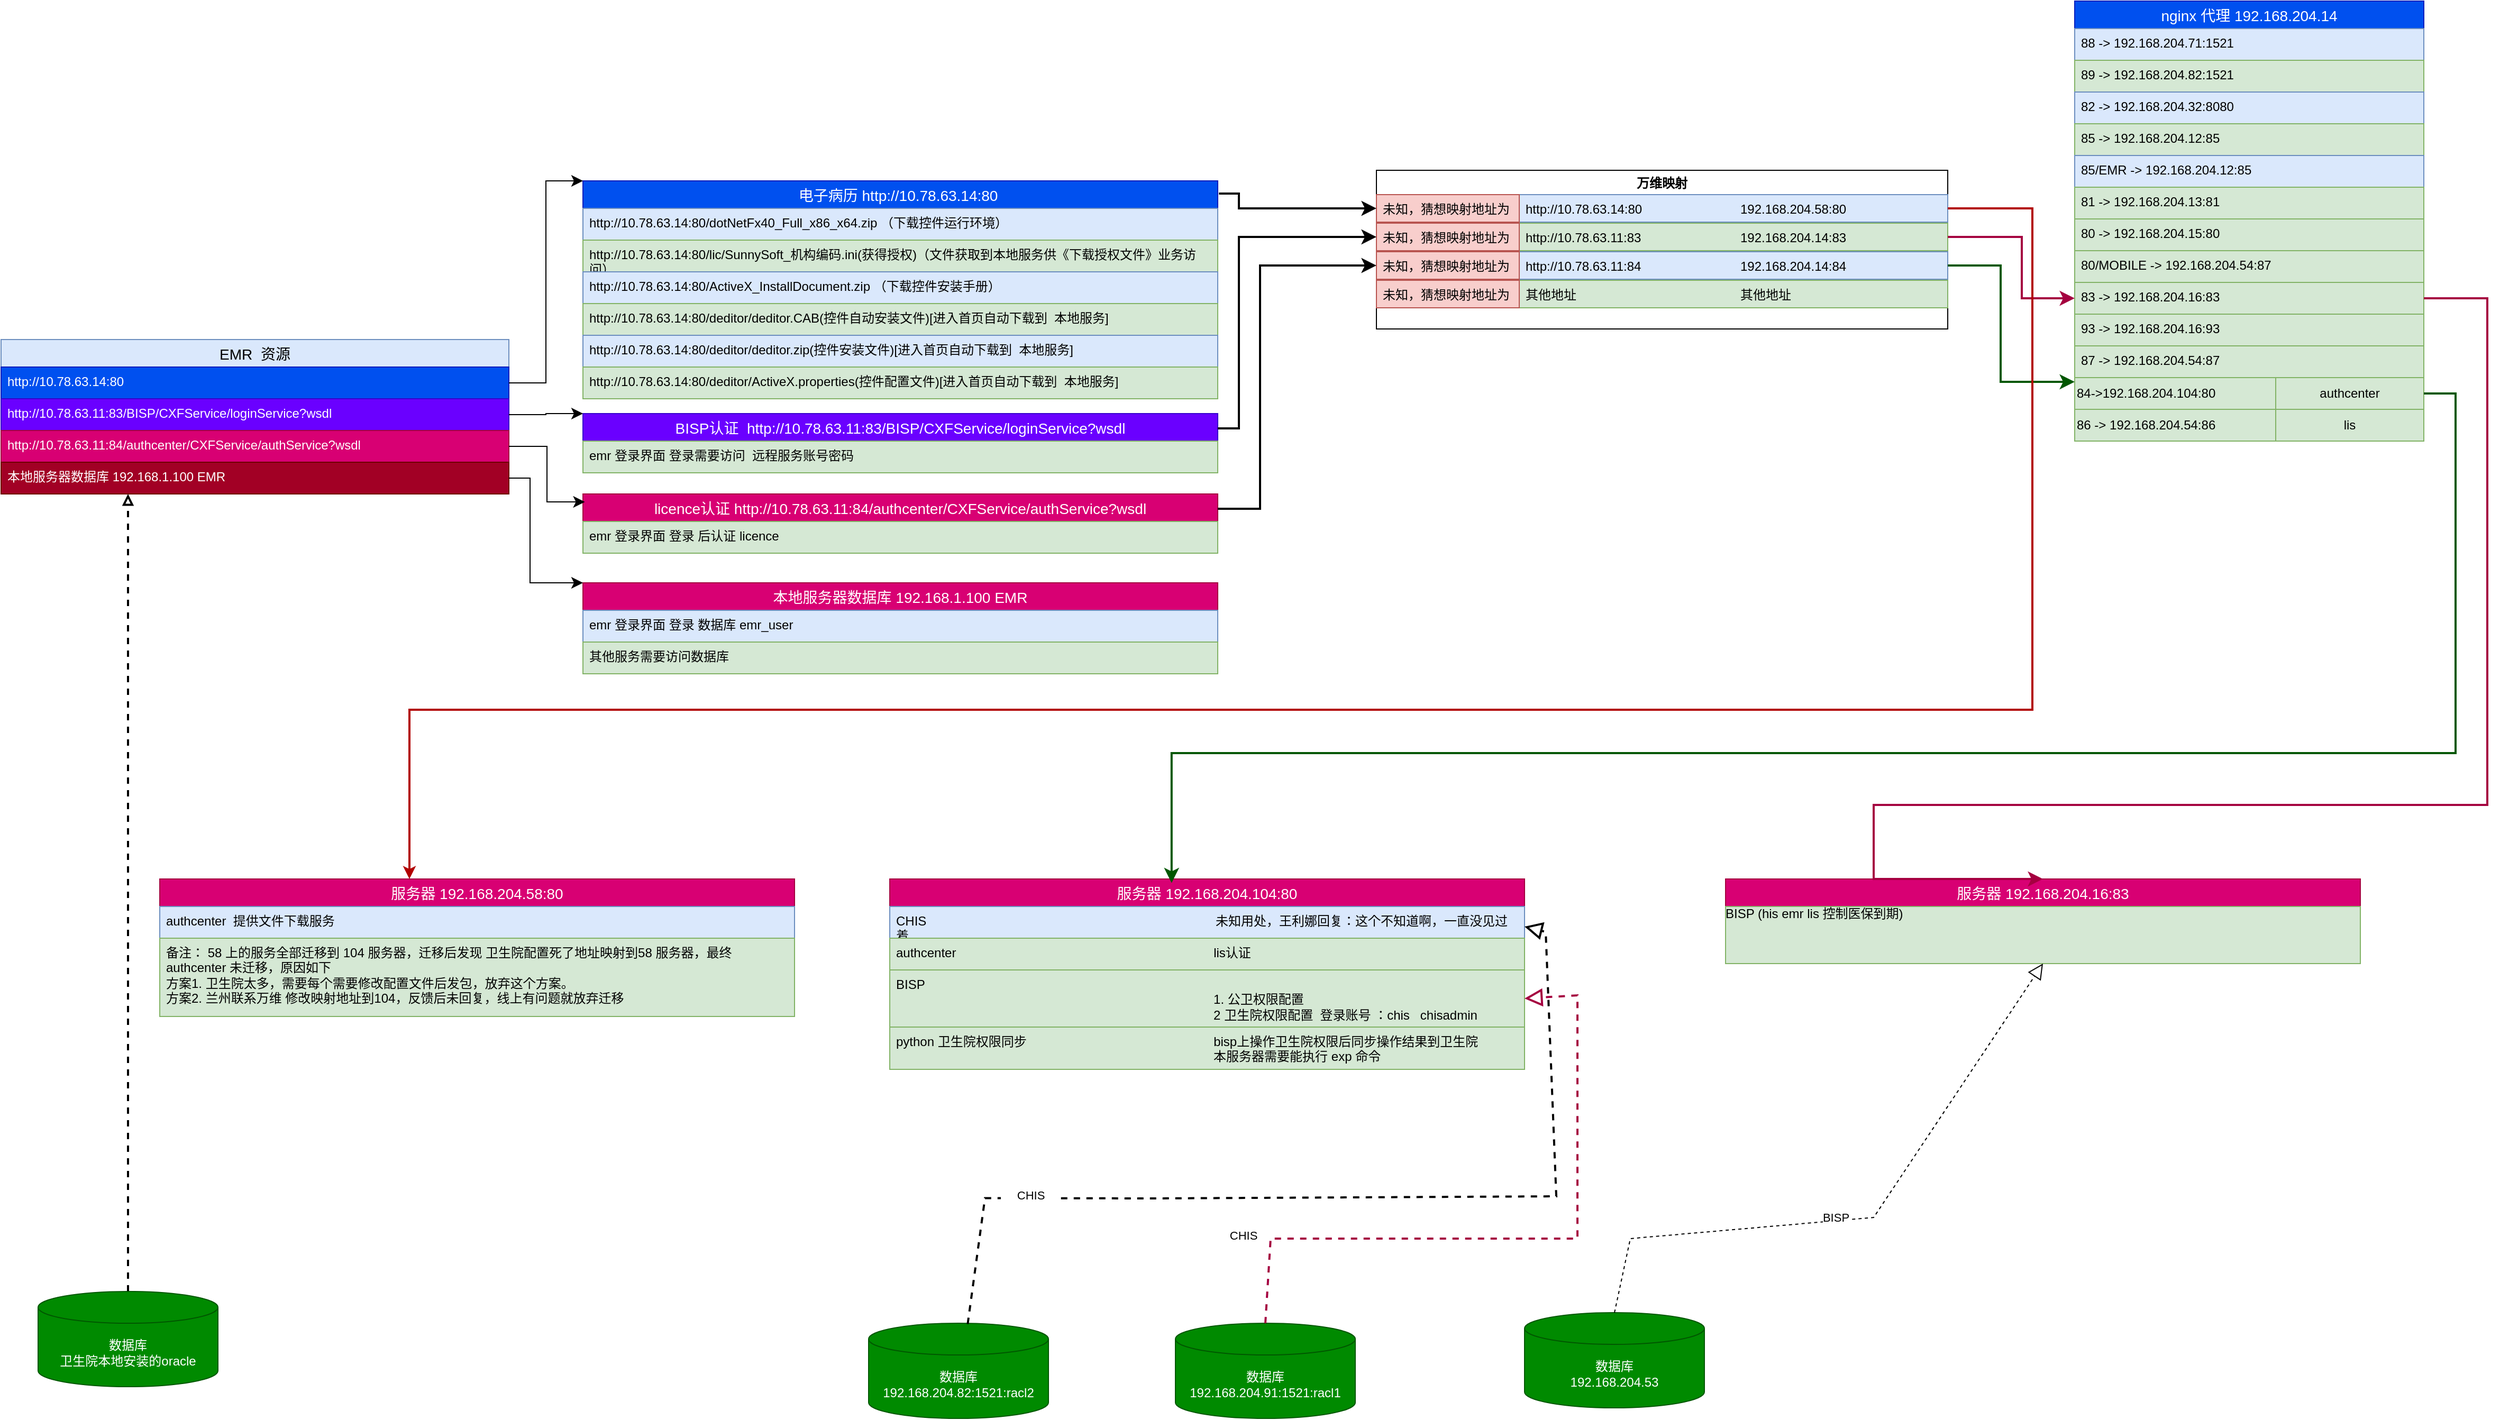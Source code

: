 <mxfile version="22.1.11" type="github" pages="2">
  <diagram name="第 1 页" id="0BkjYjIJnNKJRxKwbIkA">
    <mxGraphModel dx="2296" dy="755" grid="1" gridSize="10" guides="1" tooltips="1" connect="1" arrows="1" fold="1" page="1" pageScale="1" pageWidth="827" pageHeight="1169" math="0" shadow="0">
      <root>
        <mxCell id="0" />
        <mxCell id="1" parent="0" />
        <mxCell id="eS7xaFLYB2sEI9pfLW7X-1" value="EMR  资源" style="swimlane;fontStyle=0;childLayout=stackLayout;horizontal=1;startSize=26;horizontalStack=0;resizeParent=1;resizeParentMax=0;resizeLast=0;collapsible=1;marginBottom=0;align=center;fontSize=14;movable=1;resizable=1;rotatable=1;deletable=1;editable=1;locked=0;connectable=1;fillColor=#dae8fc;strokeColor=#6c8ebf;" vertex="1" parent="1">
          <mxGeometry x="-770" y="410" width="480" height="146" as="geometry">
            <mxRectangle x="60" y="350" width="235" height="30" as="alternateBounds" />
          </mxGeometry>
        </mxCell>
        <mxCell id="eS7xaFLYB2sEI9pfLW7X-2" value="http://10.78.63.14:80" style="text;strokeColor=#001DBC;fillColor=#0050ef;spacingLeft=4;spacingRight=4;overflow=hidden;rotatable=0;points=[[0,0.5],[1,0.5]];portConstraint=eastwest;fontSize=12;whiteSpace=wrap;html=1;fontColor=#ffffff;" vertex="1" parent="eS7xaFLYB2sEI9pfLW7X-1">
          <mxGeometry y="26" width="480" height="30" as="geometry" />
        </mxCell>
        <mxCell id="eS7xaFLYB2sEI9pfLW7X-3" value="http://10.78.63.11:83/BISP/CXFService/loginService?wsdl" style="text;strokeColor=#3700CC;fillColor=#6a00ff;spacingLeft=4;spacingRight=4;overflow=hidden;rotatable=0;points=[[0,0.5],[1,0.5]];portConstraint=eastwest;fontSize=12;whiteSpace=wrap;html=1;fontColor=#ffffff;" vertex="1" parent="eS7xaFLYB2sEI9pfLW7X-1">
          <mxGeometry y="56" width="480" height="30" as="geometry" />
        </mxCell>
        <mxCell id="eS7xaFLYB2sEI9pfLW7X-4" value="http://10.78.63.11:84/authcenter/CXFService/authService?wsdl" style="text;strokeColor=#A50040;fillColor=#d80073;spacingLeft=4;spacingRight=4;overflow=hidden;rotatable=1;points=[[0,0.5],[1,0.5]];portConstraint=eastwest;fontSize=12;whiteSpace=wrap;html=1;movable=1;resizable=1;deletable=1;editable=1;locked=0;connectable=1;fontColor=#ffffff;" vertex="1" parent="eS7xaFLYB2sEI9pfLW7X-1">
          <mxGeometry y="86" width="480" height="30" as="geometry" />
        </mxCell>
        <mxCell id="eS7xaFLYB2sEI9pfLW7X-50" value="本地服务器数据库 192.168.1.100&amp;nbsp;EMR" style="text;strokeColor=#6F0000;fillColor=#a20025;spacingLeft=4;spacingRight=4;overflow=hidden;rotatable=1;points=[[0,0.5],[1,0.5]];portConstraint=eastwest;fontSize=12;whiteSpace=wrap;html=1;movable=1;resizable=1;deletable=1;editable=1;locked=0;connectable=1;fontColor=#ffffff;" vertex="1" parent="eS7xaFLYB2sEI9pfLW7X-1">
          <mxGeometry y="116" width="480" height="30" as="geometry" />
        </mxCell>
        <mxCell id="eS7xaFLYB2sEI9pfLW7X-28" value="电子病历 http://10.78.63.14:80 " style="swimlane;fontStyle=0;childLayout=stackLayout;horizontal=1;startSize=26;horizontalStack=0;resizeParent=1;resizeParentMax=0;resizeLast=0;collapsible=1;marginBottom=0;align=center;fontSize=14;movable=1;resizable=1;rotatable=1;deletable=1;editable=1;locked=0;connectable=1;fillColor=#0050ef;fontColor=#ffffff;strokeColor=#001DBC;" vertex="1" parent="1">
          <mxGeometry x="-220" y="260" width="600" height="206" as="geometry">
            <mxRectangle x="440" y="220" width="560" height="30" as="alternateBounds" />
          </mxGeometry>
        </mxCell>
        <mxCell id="eS7xaFLYB2sEI9pfLW7X-29" value="http://10.78.63.14:80/dotNetFx40_Full_x86_x64.zip （下载控件运行环境）" style="text;strokeColor=#6c8ebf;fillColor=#dae8fc;spacingLeft=4;spacingRight=4;overflow=hidden;rotatable=0;points=[[0,0.5],[1,0.5]];portConstraint=eastwest;fontSize=12;whiteSpace=wrap;html=1;" vertex="1" parent="eS7xaFLYB2sEI9pfLW7X-28">
          <mxGeometry y="26" width="600" height="30" as="geometry" />
        </mxCell>
        <mxCell id="eS7xaFLYB2sEI9pfLW7X-30" value="http://10.78.63.14:80/lic/SunnySoft_机构编码.ini(获得授权)（文件获取到本地服务供《下载授权文件》业务访问）" style="text;strokeColor=#82b366;fillColor=#d5e8d4;spacingLeft=4;spacingRight=4;overflow=hidden;rotatable=0;points=[[0,0.5],[1,0.5]];portConstraint=eastwest;fontSize=12;whiteSpace=wrap;html=1;" vertex="1" parent="eS7xaFLYB2sEI9pfLW7X-28">
          <mxGeometry y="56" width="600" height="30" as="geometry" />
        </mxCell>
        <mxCell id="eS7xaFLYB2sEI9pfLW7X-31" value="http://10.78.63.14:80/ActiveX_InstallDocument.zip （下载控件安装手册）" style="text;strokeColor=#6c8ebf;fillColor=#dae8fc;spacingLeft=4;spacingRight=4;overflow=hidden;rotatable=1;points=[[0,0.5],[1,0.5]];portConstraint=eastwest;fontSize=12;whiteSpace=wrap;html=1;movable=1;resizable=1;deletable=1;editable=1;locked=0;connectable=1;" vertex="1" parent="eS7xaFLYB2sEI9pfLW7X-28">
          <mxGeometry y="86" width="600" height="30" as="geometry" />
        </mxCell>
        <mxCell id="eS7xaFLYB2sEI9pfLW7X-33" value="http://10.78.63.14:80/deditor/deditor.CAB(控件自动安装文件)[进入首页自动下载到&amp;nbsp; 本地服务]" style="text;strokeColor=#82b366;fillColor=#d5e8d4;spacingLeft=4;spacingRight=4;overflow=hidden;rotatable=1;points=[[0,0.5],[1,0.5]];portConstraint=eastwest;fontSize=12;whiteSpace=wrap;html=1;movable=1;resizable=1;deletable=1;editable=1;locked=0;connectable=1;" vertex="1" parent="eS7xaFLYB2sEI9pfLW7X-28">
          <mxGeometry y="116" width="600" height="30" as="geometry" />
        </mxCell>
        <mxCell id="eS7xaFLYB2sEI9pfLW7X-34" value="http://10.78.63.14:80/deditor/deditor.zip(控件安装文件)[进入首页自动下载到&amp;nbsp; 本地服务]" style="text;strokeColor=#6c8ebf;fillColor=#dae8fc;spacingLeft=4;spacingRight=4;overflow=hidden;rotatable=1;points=[[0,0.5],[1,0.5]];portConstraint=eastwest;fontSize=12;whiteSpace=wrap;html=1;movable=1;resizable=1;deletable=1;editable=1;locked=0;connectable=1;" vertex="1" parent="eS7xaFLYB2sEI9pfLW7X-28">
          <mxGeometry y="146" width="600" height="30" as="geometry" />
        </mxCell>
        <mxCell id="eS7xaFLYB2sEI9pfLW7X-41" value="http://10.78.63.14:80/deditor/ActiveX.properties(控件配置文件)[进入首页自动下载到&amp;nbsp; 本地服务]" style="text;strokeColor=#82b366;fillColor=#d5e8d4;spacingLeft=4;spacingRight=4;overflow=hidden;rotatable=1;points=[[0,0.5],[1,0.5]];portConstraint=eastwest;fontSize=12;whiteSpace=wrap;html=1;movable=1;resizable=1;deletable=1;editable=1;locked=0;connectable=1;" vertex="1" parent="eS7xaFLYB2sEI9pfLW7X-28">
          <mxGeometry y="176" width="600" height="30" as="geometry" />
        </mxCell>
        <mxCell id="eS7xaFLYB2sEI9pfLW7X-42" value="BISP认证  http://10.78.63.11:83/BISP/CXFService/loginService?wsdl" style="swimlane;fontStyle=0;childLayout=stackLayout;horizontal=1;startSize=26;horizontalStack=0;resizeParent=1;resizeParentMax=0;resizeLast=0;collapsible=1;marginBottom=0;align=center;fontSize=14;movable=1;resizable=1;rotatable=1;deletable=1;editable=1;locked=0;connectable=1;fillColor=#6a00ff;strokeColor=#3700CC;fontColor=#ffffff;" vertex="1" parent="1">
          <mxGeometry x="-220" y="480" width="600" height="56" as="geometry">
            <mxRectangle x="440" y="440" width="560" height="30" as="alternateBounds" />
          </mxGeometry>
        </mxCell>
        <mxCell id="eS7xaFLYB2sEI9pfLW7X-68" value="emr&amp;nbsp;登录界面&amp;nbsp;登录需要访问&amp;nbsp; 远程服务账号密码" style="text;strokeColor=#82b366;fillColor=#d5e8d4;spacingLeft=4;spacingRight=4;overflow=hidden;rotatable=0;points=[[0,0.5],[1,0.5]];portConstraint=eastwest;fontSize=12;whiteSpace=wrap;html=1;" vertex="1" parent="eS7xaFLYB2sEI9pfLW7X-42">
          <mxGeometry y="26" width="600" height="30" as="geometry" />
        </mxCell>
        <mxCell id="eS7xaFLYB2sEI9pfLW7X-51" value="licence认证 http://10.78.63.11:84/authcenter/CXFService/authService?wsdl" style="swimlane;fontStyle=0;childLayout=stackLayout;horizontal=1;startSize=26;horizontalStack=0;resizeParent=1;resizeParentMax=0;resizeLast=0;collapsible=1;marginBottom=0;align=center;fontSize=14;movable=1;resizable=1;rotatable=1;deletable=1;editable=1;locked=0;connectable=1;fillColor=#d80073;strokeColor=#A50040;fontColor=#ffffff;" vertex="1" parent="1">
          <mxGeometry x="-220" y="556" width="600" height="56" as="geometry">
            <mxRectangle x="440" y="516" width="560" height="30" as="alternateBounds" />
          </mxGeometry>
        </mxCell>
        <mxCell id="eS7xaFLYB2sEI9pfLW7X-52" value="emr&amp;nbsp;登录界面&amp;nbsp;登录&amp;nbsp;后认证&amp;nbsp;licence" style="text;strokeColor=#82b366;fillColor=#d5e8d4;spacingLeft=4;spacingRight=4;overflow=hidden;rotatable=0;points=[[0,0.5],[1,0.5]];portConstraint=eastwest;fontSize=12;whiteSpace=wrap;html=1;" vertex="1" parent="eS7xaFLYB2sEI9pfLW7X-51">
          <mxGeometry y="26" width="600" height="30" as="geometry" />
        </mxCell>
        <mxCell id="eS7xaFLYB2sEI9pfLW7X-57" value="" style="edgeStyle=elbowEdgeStyle;elbow=horizontal;endArrow=classic;html=1;curved=0;rounded=0;endSize=8;startSize=8;exitX=1;exitY=0.5;exitDx=0;exitDy=0;entryX=0;entryY=0;entryDx=0;entryDy=0;" edge="1" parent="1" source="eS7xaFLYB2sEI9pfLW7X-2" target="eS7xaFLYB2sEI9pfLW7X-28">
          <mxGeometry width="50" height="50" relative="1" as="geometry">
            <mxPoint x="-470" y="730" as="sourcePoint" />
            <mxPoint x="-420" y="680" as="targetPoint" />
          </mxGeometry>
        </mxCell>
        <mxCell id="eS7xaFLYB2sEI9pfLW7X-69" value="" style="edgeStyle=elbowEdgeStyle;elbow=horizontal;endArrow=classic;html=1;curved=0;rounded=0;endSize=8;startSize=8;entryX=0;entryY=0;entryDx=0;entryDy=0;" edge="1" parent="1" source="eS7xaFLYB2sEI9pfLW7X-3" target="eS7xaFLYB2sEI9pfLW7X-42">
          <mxGeometry width="50" height="50" relative="1" as="geometry">
            <mxPoint x="-265" y="511" as="sourcePoint" />
            <mxPoint x="-75" y="320" as="targetPoint" />
          </mxGeometry>
        </mxCell>
        <mxCell id="eS7xaFLYB2sEI9pfLW7X-70" value="" style="edgeStyle=elbowEdgeStyle;elbow=horizontal;endArrow=classic;html=1;curved=0;rounded=0;endSize=8;startSize=8;entryX=0.003;entryY=0.134;entryDx=0;entryDy=0;exitX=1;exitY=0.5;exitDx=0;exitDy=0;entryPerimeter=0;" edge="1" parent="1" source="eS7xaFLYB2sEI9pfLW7X-4" target="eS7xaFLYB2sEI9pfLW7X-51">
          <mxGeometry width="50" height="50" relative="1" as="geometry">
            <mxPoint x="-290" y="580" as="sourcePoint" />
            <mxPoint x="-100" y="599" as="targetPoint" />
          </mxGeometry>
        </mxCell>
        <mxCell id="eS7xaFLYB2sEI9pfLW7X-72" value="本地服务器数据库 192.168.1.100 EMR" style="swimlane;fontStyle=0;childLayout=stackLayout;horizontal=1;startSize=26;horizontalStack=0;resizeParent=1;resizeParentMax=0;resizeLast=0;collapsible=1;marginBottom=0;align=center;fontSize=14;movable=1;resizable=1;rotatable=1;deletable=1;editable=1;locked=0;connectable=1;fillColor=#d80073;strokeColor=#A50040;fontColor=#ffffff;" vertex="1" parent="1">
          <mxGeometry x="-220" y="640" width="600" height="86" as="geometry">
            <mxRectangle x="440" y="600" width="560" height="30" as="alternateBounds" />
          </mxGeometry>
        </mxCell>
        <mxCell id="eS7xaFLYB2sEI9pfLW7X-76" value="emr&amp;nbsp;登录界面&amp;nbsp;登录&amp;nbsp;数据库&amp;nbsp;emr_user" style="text;strokeColor=#6c8ebf;fillColor=#dae8fc;spacingLeft=4;spacingRight=4;overflow=hidden;rotatable=0;points=[[0,0.5],[1,0.5]];portConstraint=eastwest;fontSize=12;whiteSpace=wrap;html=1;" vertex="1" parent="eS7xaFLYB2sEI9pfLW7X-72">
          <mxGeometry y="26" width="600" height="30" as="geometry" />
        </mxCell>
        <mxCell id="eS7xaFLYB2sEI9pfLW7X-73" value="其他服务需要访问数据库" style="text;strokeColor=#82b366;fillColor=#d5e8d4;spacingLeft=4;spacingRight=4;overflow=hidden;rotatable=0;points=[[0,0.5],[1,0.5]];portConstraint=eastwest;fontSize=12;whiteSpace=wrap;html=1;" vertex="1" parent="eS7xaFLYB2sEI9pfLW7X-72">
          <mxGeometry y="56" width="600" height="30" as="geometry" />
        </mxCell>
        <mxCell id="eS7xaFLYB2sEI9pfLW7X-74" value="" style="edgeStyle=elbowEdgeStyle;elbow=horizontal;endArrow=classic;html=1;curved=0;rounded=0;endSize=8;startSize=8;entryX=0;entryY=0;entryDx=0;entryDy=0;exitX=1;exitY=0.5;exitDx=0;exitDy=0;" edge="1" parent="1" source="eS7xaFLYB2sEI9pfLW7X-50" target="eS7xaFLYB2sEI9pfLW7X-72">
          <mxGeometry width="50" height="50" relative="1" as="geometry">
            <mxPoint x="-280" y="521" as="sourcePoint" />
            <mxPoint x="-208" y="574" as="targetPoint" />
            <Array as="points">
              <mxPoint x="-270" y="590" />
            </Array>
          </mxGeometry>
        </mxCell>
        <mxCell id="eS7xaFLYB2sEI9pfLW7X-156" value="nginx 代理 192.168.204.14" style="swimlane;fontStyle=0;childLayout=stackLayout;horizontal=1;startSize=26;horizontalStack=0;resizeParent=1;resizeParentMax=0;resizeLast=0;collapsible=1;marginBottom=0;align=center;fontSize=14;movable=1;resizable=1;rotatable=1;deletable=1;editable=1;locked=0;connectable=1;fillColor=#0050ef;fontColor=#ffffff;strokeColor=#001DBC;" vertex="1" parent="1">
          <mxGeometry x="1190" y="90" width="330" height="416" as="geometry">
            <mxRectangle x="440" y="220" width="560" height="30" as="alternateBounds" />
          </mxGeometry>
        </mxCell>
        <mxCell id="eS7xaFLYB2sEI9pfLW7X-157" value="88 -&amp;gt;&amp;nbsp;192.168.204.71:1521" style="text;strokeColor=#6c8ebf;fillColor=#dae8fc;spacingLeft=4;spacingRight=4;overflow=hidden;rotatable=0;points=[[0,0.5],[1,0.5]];portConstraint=eastwest;fontSize=12;whiteSpace=wrap;html=1;" vertex="1" parent="eS7xaFLYB2sEI9pfLW7X-156">
          <mxGeometry y="26" width="330" height="30" as="geometry" />
        </mxCell>
        <mxCell id="eS7xaFLYB2sEI9pfLW7X-158" value="89 -&amp;gt;&amp;nbsp;192.168.204.82:1521" style="text;strokeColor=#82b366;fillColor=#d5e8d4;spacingLeft=4;spacingRight=4;overflow=hidden;rotatable=0;points=[[0,0.5],[1,0.5]];portConstraint=eastwest;fontSize=12;whiteSpace=wrap;html=1;" vertex="1" parent="eS7xaFLYB2sEI9pfLW7X-156">
          <mxGeometry y="56" width="330" height="30" as="geometry" />
        </mxCell>
        <mxCell id="eS7xaFLYB2sEI9pfLW7X-159" value="82 -&amp;gt;&amp;nbsp;192.168.204.32:8080" style="text;strokeColor=#6c8ebf;fillColor=#dae8fc;spacingLeft=4;spacingRight=4;overflow=hidden;rotatable=1;points=[[0,0.5],[1,0.5]];portConstraint=eastwest;fontSize=12;whiteSpace=wrap;html=1;movable=1;resizable=1;deletable=1;editable=1;locked=0;connectable=1;" vertex="1" parent="eS7xaFLYB2sEI9pfLW7X-156">
          <mxGeometry y="86" width="330" height="30" as="geometry" />
        </mxCell>
        <mxCell id="eS7xaFLYB2sEI9pfLW7X-160" value="85 -&amp;gt;&amp;nbsp;192.168.204.12:85" style="text;strokeColor=#82b366;fillColor=#d5e8d4;spacingLeft=4;spacingRight=4;overflow=hidden;rotatable=1;points=[[0,0.5],[1,0.5]];portConstraint=eastwest;fontSize=12;whiteSpace=wrap;html=1;movable=1;resizable=1;deletable=1;editable=1;locked=0;connectable=1;" vertex="1" parent="eS7xaFLYB2sEI9pfLW7X-156">
          <mxGeometry y="116" width="330" height="30" as="geometry" />
        </mxCell>
        <mxCell id="eS7xaFLYB2sEI9pfLW7X-161" value="85/EMR -&amp;gt;&amp;nbsp;192.168.204.12:85" style="text;strokeColor=#6c8ebf;fillColor=#dae8fc;spacingLeft=4;spacingRight=4;overflow=hidden;rotatable=1;points=[[0,0.5],[1,0.5]];portConstraint=eastwest;fontSize=12;whiteSpace=wrap;html=1;movable=1;resizable=1;deletable=1;editable=1;locked=0;connectable=1;" vertex="1" parent="eS7xaFLYB2sEI9pfLW7X-156">
          <mxGeometry y="146" width="330" height="30" as="geometry" />
        </mxCell>
        <mxCell id="eS7xaFLYB2sEI9pfLW7X-162" value="81 -&amp;gt;&amp;nbsp;192.168.204.13:81" style="text;strokeColor=#82b366;fillColor=#d5e8d4;spacingLeft=4;spacingRight=4;overflow=hidden;rotatable=1;points=[[0,0.5],[1,0.5]];portConstraint=eastwest;fontSize=12;whiteSpace=wrap;html=1;movable=1;resizable=1;deletable=1;editable=1;locked=0;connectable=1;" vertex="1" parent="eS7xaFLYB2sEI9pfLW7X-156">
          <mxGeometry y="176" width="330" height="30" as="geometry" />
        </mxCell>
        <mxCell id="eS7xaFLYB2sEI9pfLW7X-168" value="80 -&amp;gt; 192.168.204.15:80" style="text;strokeColor=#82b366;fillColor=#d5e8d4;spacingLeft=4;spacingRight=4;overflow=hidden;rotatable=1;points=[[0,0.5],[1,0.5]];portConstraint=eastwest;fontSize=12;whiteSpace=wrap;html=1;movable=1;resizable=1;deletable=1;editable=1;locked=0;connectable=1;" vertex="1" parent="eS7xaFLYB2sEI9pfLW7X-156">
          <mxGeometry y="206" width="330" height="30" as="geometry" />
        </mxCell>
        <mxCell id="eS7xaFLYB2sEI9pfLW7X-169" value="80/MOBILE -&amp;gt;&amp;nbsp;192.168.204.54:87" style="text;strokeColor=#82b366;fillColor=#d5e8d4;spacingLeft=4;spacingRight=4;overflow=hidden;rotatable=1;points=[[0,0.5],[1,0.5]];portConstraint=eastwest;fontSize=12;whiteSpace=wrap;html=1;movable=1;resizable=1;deletable=1;editable=1;locked=0;connectable=1;" vertex="1" parent="eS7xaFLYB2sEI9pfLW7X-156">
          <mxGeometry y="236" width="330" height="30" as="geometry" />
        </mxCell>
        <mxCell id="eS7xaFLYB2sEI9pfLW7X-170" value="83 -&amp;gt;&amp;nbsp;192.168.204.16:83" style="text;strokeColor=#82b366;fillColor=#d5e8d4;spacingLeft=4;spacingRight=4;overflow=hidden;rotatable=1;points=[[0,0.5],[1,0.5]];portConstraint=eastwest;fontSize=12;whiteSpace=wrap;html=1;movable=1;resizable=1;deletable=1;editable=1;locked=0;connectable=1;" vertex="1" parent="eS7xaFLYB2sEI9pfLW7X-156">
          <mxGeometry y="266" width="330" height="30" as="geometry" />
        </mxCell>
        <mxCell id="eS7xaFLYB2sEI9pfLW7X-171" value="93 -&amp;gt;&amp;nbsp;192.168.204.16:93" style="text;strokeColor=#82b366;fillColor=#d5e8d4;spacingLeft=4;spacingRight=4;overflow=hidden;rotatable=1;points=[[0,0.5],[1,0.5]];portConstraint=eastwest;fontSize=12;whiteSpace=wrap;html=1;movable=1;resizable=1;deletable=1;editable=1;locked=0;connectable=1;" vertex="1" parent="eS7xaFLYB2sEI9pfLW7X-156">
          <mxGeometry y="296" width="330" height="30" as="geometry" />
        </mxCell>
        <mxCell id="eS7xaFLYB2sEI9pfLW7X-172" value="87 -&amp;gt;&amp;nbsp;192.168.204.54:87" style="text;strokeColor=#82b366;fillColor=#d5e8d4;spacingLeft=4;spacingRight=4;overflow=hidden;rotatable=1;points=[[0,0.5],[1,0.5]];portConstraint=eastwest;fontSize=12;whiteSpace=wrap;html=1;movable=1;resizable=1;deletable=1;editable=1;locked=0;connectable=1;" vertex="1" parent="eS7xaFLYB2sEI9pfLW7X-156">
          <mxGeometry y="326" width="330" height="30" as="geometry" />
        </mxCell>
        <mxCell id="eS7xaFLYB2sEI9pfLW7X-182" value="" style="group;fillColor=#d5e8d4;strokeColor=#82b366;connectable=1;align=left;whiteSpace=wrap;html=1;" vertex="1" connectable="0" parent="eS7xaFLYB2sEI9pfLW7X-156">
          <mxGeometry y="356" width="330" height="30" as="geometry" />
        </mxCell>
        <mxCell id="eS7xaFLYB2sEI9pfLW7X-180" value="84-&amp;gt;192.168.204.104:80" style="text;html=1;strokeColor=#82b366;fillColor=#d5e8d4;align=left;verticalAlign=middle;whiteSpace=wrap;rounded=0;labelBackgroundColor=none;labelBorderColor=none;" vertex="1" parent="eS7xaFLYB2sEI9pfLW7X-182">
          <mxGeometry width="190" height="30" as="geometry" />
        </mxCell>
        <mxCell id="eS7xaFLYB2sEI9pfLW7X-181" value="authcenter" style="text;html=1;strokeColor=#82b366;fillColor=#d5e8d4;align=center;verticalAlign=middle;whiteSpace=wrap;rounded=0;labelBackgroundColor=none;labelBorderColor=none;" vertex="1" parent="eS7xaFLYB2sEI9pfLW7X-182">
          <mxGeometry x="190" width="140" height="30" as="geometry" />
        </mxCell>
        <mxCell id="eS7xaFLYB2sEI9pfLW7X-191" value="" style="group;fillColor=#d5e8d4;strokeColor=#82b366;connectable=1;align=left;whiteSpace=wrap;html=1;" vertex="1" connectable="0" parent="eS7xaFLYB2sEI9pfLW7X-156">
          <mxGeometry y="386" width="330" height="30" as="geometry" />
        </mxCell>
        <mxCell id="eS7xaFLYB2sEI9pfLW7X-192" value="86 -&amp;gt;&amp;nbsp;192.168.204.54:86" style="text;html=1;strokeColor=#82b366;fillColor=#d5e8d4;align=left;verticalAlign=middle;whiteSpace=wrap;rounded=0;labelBackgroundColor=none;labelBorderColor=none;" vertex="1" parent="eS7xaFLYB2sEI9pfLW7X-191">
          <mxGeometry width="190" height="30" as="geometry" />
        </mxCell>
        <mxCell id="eS7xaFLYB2sEI9pfLW7X-193" value="lis" style="text;html=1;strokeColor=#82b366;fillColor=#d5e8d4;align=center;verticalAlign=middle;whiteSpace=wrap;rounded=0;labelBackgroundColor=none;labelBorderColor=none;" vertex="1" parent="eS7xaFLYB2sEI9pfLW7X-191">
          <mxGeometry x="190" width="140" height="30" as="geometry" />
        </mxCell>
        <mxCell id="eS7xaFLYB2sEI9pfLW7X-236" value="" style="group" vertex="1" connectable="0" parent="1">
          <mxGeometry x="530" y="250" width="540" height="150" as="geometry" />
        </mxCell>
        <mxCell id="eS7xaFLYB2sEI9pfLW7X-132" value="" style="group;" vertex="1" connectable="0" parent="eS7xaFLYB2sEI9pfLW7X-236">
          <mxGeometry width="540" height="150" as="geometry" />
        </mxCell>
        <mxCell id="eS7xaFLYB2sEI9pfLW7X-116" value="万维映射" style="swimlane;labelBackgroundColor=default;" vertex="1" parent="eS7xaFLYB2sEI9pfLW7X-132">
          <mxGeometry width="540" height="150" as="geometry">
            <mxRectangle x="1300" y="660" width="100" height="30" as="alternateBounds" />
          </mxGeometry>
        </mxCell>
        <mxCell id="eS7xaFLYB2sEI9pfLW7X-121" value="" style="group;fillColor=#dae8fc;strokeColor=#6c8ebf;connectable=1;overflow=hidden;dropTarget=0;" vertex="1" connectable="0" parent="eS7xaFLYB2sEI9pfLW7X-116">
          <mxGeometry y="23" width="540" height="26" as="geometry" />
        </mxCell>
        <mxCell id="eS7xaFLYB2sEI9pfLW7X-117" value="未知，猜想映射地址为" style="text;strokeColor=#b85450;fillColor=#f8cecc;align=left;verticalAlign=top;spacingLeft=4;spacingRight=4;overflow=hidden;rotatable=0;points=[[0,0.5],[1,0.5]];portConstraint=eastwest;whiteSpace=wrap;html=1;" vertex="1" parent="eS7xaFLYB2sEI9pfLW7X-121">
          <mxGeometry width="135" height="26" as="geometry" />
        </mxCell>
        <mxCell id="eS7xaFLYB2sEI9pfLW7X-119" value="http://10.78.63.14:80" style="text;strokeColor=none;fillColor=none;align=left;verticalAlign=top;spacingLeft=4;spacingRight=4;overflow=hidden;rotatable=0;points=[[0,0.5],[1,0.5]];portConstraint=eastwest;whiteSpace=wrap;html=1;" vertex="1" parent="eS7xaFLYB2sEI9pfLW7X-121">
          <mxGeometry x="135" width="202.5" height="26" as="geometry" />
        </mxCell>
        <mxCell id="eS7xaFLYB2sEI9pfLW7X-120" value="192.168.204.58:80" style="text;strokeColor=none;fillColor=none;align=left;verticalAlign=top;spacingLeft=4;spacingRight=4;overflow=hidden;rotatable=0;points=[[0,0.5],[1,0.5]];portConstraint=eastwest;whiteSpace=wrap;html=1;" vertex="1" parent="eS7xaFLYB2sEI9pfLW7X-121">
          <mxGeometry x="337.5" width="202.5" height="26" as="geometry" />
        </mxCell>
        <mxCell id="eS7xaFLYB2sEI9pfLW7X-147" value="" style="group;fillColor=#d5e8d4;strokeColor=#82b366;" vertex="1" connectable="0" parent="eS7xaFLYB2sEI9pfLW7X-116">
          <mxGeometry y="104" width="540" height="26" as="geometry" />
        </mxCell>
        <mxCell id="eS7xaFLYB2sEI9pfLW7X-148" value="未知，猜想映射地址为" style="text;strokeColor=#b85450;fillColor=#f8cecc;align=left;verticalAlign=top;spacingLeft=4;spacingRight=4;overflow=hidden;rotatable=0;points=[[0,0.5],[1,0.5]];portConstraint=eastwest;whiteSpace=wrap;html=1;" vertex="1" parent="eS7xaFLYB2sEI9pfLW7X-147">
          <mxGeometry width="135" height="26" as="geometry" />
        </mxCell>
        <mxCell id="eS7xaFLYB2sEI9pfLW7X-149" value="其他地址" style="text;strokeColor=none;fillColor=none;align=left;verticalAlign=top;spacingLeft=4;spacingRight=4;overflow=hidden;rotatable=0;points=[[0,0.5],[1,0.5]];portConstraint=eastwest;whiteSpace=wrap;html=1;" vertex="1" parent="eS7xaFLYB2sEI9pfLW7X-147">
          <mxGeometry x="135" width="202.5" height="26" as="geometry" />
        </mxCell>
        <mxCell id="eS7xaFLYB2sEI9pfLW7X-150" value="其他地址" style="text;strokeColor=none;fillColor=none;align=left;verticalAlign=top;spacingLeft=4;spacingRight=4;overflow=hidden;rotatable=0;points=[[0,0.5],[1,0.5]];portConstraint=eastwest;whiteSpace=wrap;html=1;" vertex="1" parent="eS7xaFLYB2sEI9pfLW7X-147">
          <mxGeometry x="337.5" width="202.5" height="26" as="geometry" />
        </mxCell>
        <mxCell id="eS7xaFLYB2sEI9pfLW7X-128" value="" style="group;fillColor=#dae8fc;strokeColor=#6c8ebf;" vertex="1" connectable="0" parent="eS7xaFLYB2sEI9pfLW7X-132">
          <mxGeometry y="77" width="540" height="26" as="geometry" />
        </mxCell>
        <mxCell id="eS7xaFLYB2sEI9pfLW7X-129" value="未知，猜想映射地址为" style="text;strokeColor=#b85450;fillColor=#f8cecc;align=left;verticalAlign=top;spacingLeft=4;spacingRight=4;overflow=hidden;rotatable=0;points=[[0,0.5],[1,0.5]];portConstraint=eastwest;whiteSpace=wrap;html=1;" vertex="1" parent="eS7xaFLYB2sEI9pfLW7X-128">
          <mxGeometry width="135" height="26" as="geometry" />
        </mxCell>
        <mxCell id="eS7xaFLYB2sEI9pfLW7X-130" value="http://10.78.63.11:84" style="text;strokeColor=none;fillColor=none;align=left;verticalAlign=top;spacingLeft=4;spacingRight=4;overflow=hidden;rotatable=0;points=[[0,0.5],[1,0.5]];portConstraint=eastwest;whiteSpace=wrap;html=1;" vertex="1" parent="eS7xaFLYB2sEI9pfLW7X-128">
          <mxGeometry x="135" width="202.5" height="26" as="geometry" />
        </mxCell>
        <mxCell id="eS7xaFLYB2sEI9pfLW7X-131" value="192.168.204.14:84" style="text;strokeColor=none;fillColor=none;align=left;verticalAlign=top;spacingLeft=4;spacingRight=4;overflow=hidden;rotatable=0;points=[[0,0.5],[1,0.5]];portConstraint=eastwest;whiteSpace=wrap;html=1;" vertex="1" parent="eS7xaFLYB2sEI9pfLW7X-128">
          <mxGeometry x="337.5" width="202.5" height="26" as="geometry" />
        </mxCell>
        <mxCell id="eS7xaFLYB2sEI9pfLW7X-152" value="" style="group;fillColor=#d5e8d4;strokeColor=#82b366;" vertex="1" connectable="0" parent="eS7xaFLYB2sEI9pfLW7X-236">
          <mxGeometry y="50" width="540" height="26" as="geometry" />
        </mxCell>
        <mxCell id="eS7xaFLYB2sEI9pfLW7X-153" value="未知，猜想映射地址为" style="text;strokeColor=#b85450;fillColor=#f8cecc;align=left;verticalAlign=top;spacingLeft=4;spacingRight=4;overflow=hidden;rotatable=0;points=[[0,0.5],[1,0.5]];portConstraint=eastwest;whiteSpace=wrap;html=1;" vertex="1" parent="eS7xaFLYB2sEI9pfLW7X-152">
          <mxGeometry width="135" height="26" as="geometry" />
        </mxCell>
        <mxCell id="eS7xaFLYB2sEI9pfLW7X-154" value="http://10.78.63.11:83" style="text;strokeColor=none;fillColor=none;align=left;verticalAlign=top;spacingLeft=4;spacingRight=4;overflow=hidden;rotatable=0;points=[[0,0.5],[1,0.5]];portConstraint=eastwest;whiteSpace=wrap;html=1;" vertex="1" parent="eS7xaFLYB2sEI9pfLW7X-152">
          <mxGeometry x="135" width="202.5" height="26" as="geometry" />
        </mxCell>
        <mxCell id="eS7xaFLYB2sEI9pfLW7X-155" value="192.168.204.14:83" style="text;strokeColor=none;fillColor=none;align=left;verticalAlign=top;spacingLeft=4;spacingRight=4;overflow=hidden;rotatable=0;points=[[0,0.5],[1,0.5]];portConstraint=eastwest;whiteSpace=wrap;html=1;" vertex="1" parent="eS7xaFLYB2sEI9pfLW7X-152">
          <mxGeometry x="337.5" width="202.5" height="26" as="geometry" />
        </mxCell>
        <mxCell id="eS7xaFLYB2sEI9pfLW7X-238" value="" style="edgeStyle=elbowEdgeStyle;elbow=horizontal;endArrow=classic;html=1;curved=0;rounded=0;endSize=8;startSize=8;exitX=1;exitY=0.25;exitDx=0;exitDy=0;entryX=0;entryY=0.5;entryDx=0;entryDy=0;strokeWidth=2;" edge="1" parent="1" source="eS7xaFLYB2sEI9pfLW7X-42" target="eS7xaFLYB2sEI9pfLW7X-153">
          <mxGeometry width="50" height="50" relative="1" as="geometry">
            <mxPoint x="420" y="520" as="sourcePoint" />
            <mxPoint x="470" y="470" as="targetPoint" />
            <Array as="points">
              <mxPoint x="400" y="440" />
            </Array>
          </mxGeometry>
        </mxCell>
        <mxCell id="eS7xaFLYB2sEI9pfLW7X-239" value="" style="edgeStyle=elbowEdgeStyle;elbow=horizontal;endArrow=classic;html=1;curved=0;rounded=0;endSize=8;startSize=8;exitX=1;exitY=0.25;exitDx=0;exitDy=0;entryX=0;entryY=0.5;entryDx=0;entryDy=0;strokeWidth=2;" edge="1" parent="1" source="eS7xaFLYB2sEI9pfLW7X-51" target="eS7xaFLYB2sEI9pfLW7X-129">
          <mxGeometry width="50" height="50" relative="1" as="geometry">
            <mxPoint x="410" y="587" as="sourcePoint" />
            <mxPoint x="560" y="466" as="targetPoint" />
            <Array as="points">
              <mxPoint x="420" y="490" />
            </Array>
          </mxGeometry>
        </mxCell>
        <mxCell id="eS7xaFLYB2sEI9pfLW7X-240" value="" style="edgeStyle=elbowEdgeStyle;elbow=horizontal;endArrow=classic;html=1;curved=0;rounded=0;endSize=8;startSize=8;exitX=1.002;exitY=0.058;exitDx=0;exitDy=0;exitPerimeter=0;entryX=0;entryY=0.5;entryDx=0;entryDy=0;strokeWidth=2;" edge="1" parent="1" source="eS7xaFLYB2sEI9pfLW7X-28" target="eS7xaFLYB2sEI9pfLW7X-117">
          <mxGeometry width="50" height="50" relative="1" as="geometry">
            <mxPoint x="440" y="300" as="sourcePoint" />
            <mxPoint x="490" y="250" as="targetPoint" />
            <Array as="points">
              <mxPoint x="400" y="320" />
            </Array>
          </mxGeometry>
        </mxCell>
        <mxCell id="eS7xaFLYB2sEI9pfLW7X-241" value="" style="edgeStyle=elbowEdgeStyle;elbow=horizontal;endArrow=classic;html=1;curved=0;rounded=0;endSize=8;startSize=8;exitX=1;exitY=0.5;exitDx=0;exitDy=0;fillColor=#008a00;strokeColor=#005700;strokeWidth=2;" edge="1" parent="1" source="eS7xaFLYB2sEI9pfLW7X-131" target="eS7xaFLYB2sEI9pfLW7X-180">
          <mxGeometry width="50" height="50" relative="1" as="geometry">
            <mxPoint x="1050" y="560" as="sourcePoint" />
            <mxPoint x="1010" y="590" as="targetPoint" />
            <Array as="points">
              <mxPoint x="1120" y="450" />
            </Array>
          </mxGeometry>
        </mxCell>
        <mxCell id="eS7xaFLYB2sEI9pfLW7X-242" value="" style="edgeStyle=elbowEdgeStyle;elbow=horizontal;endArrow=classic;html=1;curved=0;rounded=0;endSize=8;startSize=8;exitX=1;exitY=0.5;exitDx=0;exitDy=0;entryX=0;entryY=0.5;entryDx=0;entryDy=0;fillColor=#d80073;strokeColor=#A50040;strokeWidth=2;" edge="1" parent="1" source="eS7xaFLYB2sEI9pfLW7X-155" target="eS7xaFLYB2sEI9pfLW7X-170">
          <mxGeometry width="50" height="50" relative="1" as="geometry">
            <mxPoint x="1080" y="350" as="sourcePoint" />
            <mxPoint x="880" y="891" as="targetPoint" />
            <Array as="points">
              <mxPoint x="1140" y="371" />
            </Array>
          </mxGeometry>
        </mxCell>
        <mxCell id="eS7xaFLYB2sEI9pfLW7X-244" value="服务器 192.168.204.58:80" style="swimlane;fontStyle=0;childLayout=stackLayout;horizontal=1;startSize=26;horizontalStack=0;resizeParent=1;resizeParentMax=0;resizeLast=0;collapsible=1;marginBottom=0;align=center;fontSize=14;movable=1;resizable=1;rotatable=1;deletable=1;editable=1;locked=0;connectable=1;fillColor=#d80073;strokeColor=#A50040;fontColor=#ffffff;" vertex="1" parent="1">
          <mxGeometry x="-620" y="920" width="600" height="130" as="geometry">
            <mxRectangle x="440" y="600" width="560" height="30" as="alternateBounds" />
          </mxGeometry>
        </mxCell>
        <mxCell id="eS7xaFLYB2sEI9pfLW7X-245" value="authcenter&amp;nbsp; 提供文件下载服务" style="text;strokeColor=#6c8ebf;fillColor=#dae8fc;spacingLeft=4;spacingRight=4;overflow=hidden;rotatable=0;points=[[0,0.5],[1,0.5]];portConstraint=eastwest;fontSize=12;whiteSpace=wrap;html=1;" vertex="1" parent="eS7xaFLYB2sEI9pfLW7X-244">
          <mxGeometry y="26" width="600" height="30" as="geometry" />
        </mxCell>
        <mxCell id="eS7xaFLYB2sEI9pfLW7X-246" value="备注： 58&amp;nbsp;上的服务全部迁移到 104&amp;nbsp;服务器，迁移后发现&amp;nbsp;卫生院配置死了地址映射到58&amp;nbsp;服务器，最终authcenter&amp;nbsp;未迁移，原因如下&lt;br&gt;方案1.&amp;nbsp;卫生院太多，需要每个需要修改配置文件后发包，放弃这个方案。&lt;br&gt;方案2.&amp;nbsp;兰州联系万维&amp;nbsp;修改映射地址到104，反馈后未回复，线上有问题就放弃迁移" style="text;strokeColor=#82b366;fillColor=#d5e8d4;spacingLeft=4;spacingRight=4;overflow=visible;rotatable=0;points=[[0,0.5],[1,0.5]];portConstraint=eastwest;fontSize=12;whiteSpace=wrap;html=1;" vertex="1" parent="eS7xaFLYB2sEI9pfLW7X-244">
          <mxGeometry y="56" width="600" height="74" as="geometry" />
        </mxCell>
        <mxCell id="eS7xaFLYB2sEI9pfLW7X-247" value="服务器 192.168.204.104:80" style="swimlane;fontStyle=0;childLayout=stackLayout;horizontal=1;startSize=26;horizontalStack=0;resizeParent=1;resizeParentMax=0;resizeLast=0;collapsible=1;marginBottom=0;align=center;fontSize=14;movable=1;resizable=1;rotatable=1;deletable=1;editable=1;locked=0;connectable=1;fillColor=#d80073;strokeColor=#A50040;fontColor=#ffffff;" vertex="1" parent="1">
          <mxGeometry x="70" y="920" width="600" height="180" as="geometry">
            <mxRectangle x="440" y="600" width="560" height="30" as="alternateBounds" />
          </mxGeometry>
        </mxCell>
        <mxCell id="eS7xaFLYB2sEI9pfLW7X-248" value="CHIS&amp;nbsp; &amp;nbsp; &amp;nbsp; &amp;nbsp; &amp;nbsp; &amp;nbsp; &amp;nbsp; &amp;nbsp; &amp;nbsp; &amp;nbsp; &amp;nbsp; &amp;nbsp; &amp;nbsp; &amp;nbsp; &amp;nbsp; &amp;nbsp; &amp;nbsp; &amp;nbsp; &amp;nbsp; &amp;nbsp; &amp;nbsp; &amp;nbsp; &amp;nbsp; &amp;nbsp; &amp;nbsp; &amp;nbsp; &amp;nbsp; &amp;nbsp; &amp;nbsp; &amp;nbsp; &amp;nbsp; &amp;nbsp; &amp;nbsp; &amp;nbsp; &amp;nbsp; &amp;nbsp; &amp;nbsp; &amp;nbsp; &amp;nbsp; &amp;nbsp; &amp;nbsp; 未知用处，王利娜回复：这个不知道啊，一直没见过着" style="text;strokeColor=#6c8ebf;fillColor=#dae8fc;spacingLeft=4;spacingRight=4;overflow=hidden;rotatable=0;points=[[0,0.5],[1,0.5]];portConstraint=eastwest;fontSize=12;whiteSpace=wrap;html=1;" vertex="1" parent="eS7xaFLYB2sEI9pfLW7X-247">
          <mxGeometry y="26" width="600" height="30" as="geometry" />
        </mxCell>
        <mxCell id="eS7xaFLYB2sEI9pfLW7X-249" value="authcenter&amp;nbsp; &amp;nbsp; &amp;nbsp; &amp;nbsp; &amp;nbsp; &amp;nbsp; &amp;nbsp; &amp;nbsp; &amp;nbsp; &amp;nbsp; &amp;nbsp; &amp;nbsp; &amp;nbsp; &amp;nbsp; &amp;nbsp; &amp;nbsp; &amp;nbsp; &amp;nbsp; &amp;nbsp; &amp;nbsp; &amp;nbsp; &amp;nbsp; &amp;nbsp; &amp;nbsp; &amp;nbsp; &amp;nbsp; &amp;nbsp; &amp;nbsp; &amp;nbsp; &amp;nbsp; &amp;nbsp; &amp;nbsp; &amp;nbsp; &amp;nbsp; &amp;nbsp; &amp;nbsp; &amp;nbsp;lis认证" style="text;strokeColor=#82b366;fillColor=#d5e8d4;spacingLeft=4;spacingRight=4;overflow=hidden;rotatable=0;points=[[0,0.5],[1,0.5]];portConstraint=eastwest;fontSize=12;whiteSpace=wrap;html=1;" vertex="1" parent="eS7xaFLYB2sEI9pfLW7X-247">
          <mxGeometry y="56" width="600" height="30" as="geometry" />
        </mxCell>
        <mxCell id="eS7xaFLYB2sEI9pfLW7X-250" value="BISP&lt;br&gt;&amp;nbsp; &amp;nbsp; &amp;nbsp; &amp;nbsp; &amp;nbsp; &amp;nbsp; &amp;nbsp; &amp;nbsp; &amp;nbsp; &amp;nbsp; &amp;nbsp; &amp;nbsp; &amp;nbsp; &amp;nbsp; &amp;nbsp; &amp;nbsp; &amp;nbsp; &amp;nbsp; &amp;nbsp; &amp;nbsp; &amp;nbsp; &amp;nbsp; &amp;nbsp; &amp;nbsp; &amp;nbsp; &amp;nbsp; &amp;nbsp; &amp;nbsp; &amp;nbsp; &amp;nbsp; &amp;nbsp; &amp;nbsp; &amp;nbsp; &amp;nbsp; &amp;nbsp; &amp;nbsp; &amp;nbsp; &amp;nbsp; &amp;nbsp; &amp;nbsp; &amp;nbsp; &amp;nbsp; &amp;nbsp; &amp;nbsp; &amp;nbsp; 1. 公卫权限配置&lt;br&gt;&amp;nbsp; &amp;nbsp; &amp;nbsp; &amp;nbsp; &amp;nbsp; &amp;nbsp; &amp;nbsp; &amp;nbsp; &amp;nbsp; &amp;nbsp; &amp;nbsp; &amp;nbsp; &amp;nbsp; &amp;nbsp; &amp;nbsp; &amp;nbsp; &amp;nbsp; &amp;nbsp; &amp;nbsp; &amp;nbsp; &amp;nbsp; &amp;nbsp; &amp;nbsp; &amp;nbsp; &amp;nbsp; &amp;nbsp; &amp;nbsp; &amp;nbsp; &amp;nbsp; &amp;nbsp; &amp;nbsp; &amp;nbsp; &amp;nbsp; &amp;nbsp; &amp;nbsp; &amp;nbsp; &amp;nbsp; &amp;nbsp; &amp;nbsp; &amp;nbsp; &amp;nbsp; &amp;nbsp; &amp;nbsp; &amp;nbsp; &amp;nbsp; 2 卫生院权限配置&amp;nbsp;&amp;nbsp;登录账号 ：chis&amp;nbsp; &amp;nbsp;chisadmin" style="text;strokeColor=#82b366;fillColor=#d5e8d4;spacingLeft=4;spacingRight=4;overflow=visible;rotatable=0;points=[[0,0.5],[1,0.5]];portConstraint=eastwest;fontSize=12;whiteSpace=wrap;html=1;" vertex="1" parent="eS7xaFLYB2sEI9pfLW7X-247">
          <mxGeometry y="86" width="600" height="54" as="geometry" />
        </mxCell>
        <mxCell id="eS7xaFLYB2sEI9pfLW7X-251" value="python 卫生院权限同步&amp;nbsp; &amp;nbsp; &amp;nbsp; &amp;nbsp; &amp;nbsp; &amp;nbsp; &amp;nbsp; &amp;nbsp; &amp;nbsp; &amp;nbsp; &amp;nbsp; &amp;nbsp; &amp;nbsp; &amp;nbsp; &amp;nbsp; &amp;nbsp; &amp;nbsp; &amp;nbsp; &amp;nbsp; &amp;nbsp; &amp;nbsp; &amp;nbsp; &amp;nbsp; &amp;nbsp; &amp;nbsp; &amp;nbsp; &amp;nbsp;bisp上操作卫生院权限后同步操作结果到卫生院&lt;br&gt;&amp;nbsp; &amp;nbsp; &amp;nbsp; &amp;nbsp; &amp;nbsp; &amp;nbsp; &amp;nbsp; &amp;nbsp; &amp;nbsp; &amp;nbsp; &amp;nbsp; &amp;nbsp; &amp;nbsp; &amp;nbsp; &amp;nbsp; &amp;nbsp; &amp;nbsp; &amp;nbsp; &amp;nbsp; &amp;nbsp; &amp;nbsp; &amp;nbsp; &amp;nbsp; &amp;nbsp; &amp;nbsp; &amp;nbsp; &amp;nbsp; &amp;nbsp; &amp;nbsp; &amp;nbsp; &amp;nbsp; &amp;nbsp; &amp;nbsp; &amp;nbsp; &amp;nbsp; &amp;nbsp; &amp;nbsp; &amp;nbsp; &amp;nbsp; &amp;nbsp; &amp;nbsp; &amp;nbsp; &amp;nbsp; &amp;nbsp; &amp;nbsp; 本服务器需要能执行&amp;nbsp;exp&amp;nbsp;命令" style="text;strokeColor=#82b366;fillColor=#d5e8d4;spacingLeft=4;spacingRight=4;overflow=visible;rotatable=0;points=[[0,0.5],[1,0.5]];portConstraint=eastwest;fontSize=12;whiteSpace=wrap;html=1;" vertex="1" parent="eS7xaFLYB2sEI9pfLW7X-247">
          <mxGeometry y="140" width="600" height="40" as="geometry" />
        </mxCell>
        <mxCell id="eS7xaFLYB2sEI9pfLW7X-254" value="" style="edgeStyle=segmentEdgeStyle;endArrow=classic;html=1;curved=0;rounded=0;endSize=8;startSize=8;entryX=0.444;entryY=0.021;entryDx=0;entryDy=0;entryPerimeter=0;fillColor=#008a00;strokeColor=#005700;strokeWidth=2;" edge="1" parent="1" target="eS7xaFLYB2sEI9pfLW7X-247">
          <mxGeometry width="50" height="50" relative="1" as="geometry">
            <mxPoint x="1520" y="461" as="sourcePoint" />
            <mxPoint x="420" y="870" as="targetPoint" />
            <Array as="points">
              <mxPoint x="1550" y="461" />
              <mxPoint x="1550" y="801" />
              <mxPoint x="336" y="801" />
            </Array>
          </mxGeometry>
        </mxCell>
        <mxCell id="eS7xaFLYB2sEI9pfLW7X-256" value="" style="edgeStyle=segmentEdgeStyle;endArrow=classic;html=1;curved=0;rounded=0;exitX=1;exitY=0.5;exitDx=0;exitDy=0;strokeWidth=2;fillColor=#e51400;strokeColor=#B20000;" edge="1" parent="1" source="eS7xaFLYB2sEI9pfLW7X-120" target="eS7xaFLYB2sEI9pfLW7X-244">
          <mxGeometry width="50" height="50" relative="1" as="geometry">
            <mxPoint x="1070" y="150" as="sourcePoint" />
            <mxPoint x="-383.6" y="783.22" as="targetPoint" />
            <Array as="points">
              <mxPoint x="1150" y="286" />
              <mxPoint x="1150" y="760" />
              <mxPoint x="-384" y="760" />
            </Array>
          </mxGeometry>
        </mxCell>
        <mxCell id="eS7xaFLYB2sEI9pfLW7X-260" value="服务器 192.168.204.16:83" style="swimlane;fontStyle=0;childLayout=stackLayout;horizontal=1;startSize=26;horizontalStack=0;resizeParent=1;resizeParentMax=0;resizeLast=0;collapsible=1;marginBottom=0;align=center;fontSize=14;movable=1;resizable=1;rotatable=1;deletable=1;editable=1;locked=0;connectable=1;fillColor=#d80073;strokeColor=#A50040;fontColor=#ffffff;" vertex="1" parent="1">
          <mxGeometry x="860" y="920" width="600" height="80" as="geometry">
            <mxRectangle x="440" y="600" width="560" height="30" as="alternateBounds" />
          </mxGeometry>
        </mxCell>
        <mxCell id="eS7xaFLYB2sEI9pfLW7X-263" value="BISP (his emr lis 控制医保到期)" style="text;strokeColor=#82b366;fillColor=#d5e8d4;spacingLeft=4;spacingRight=4;overflow=block;rotatable=0;points=[[0,0.5],[1,0.5]];portConstraint=eastwest;fontSize=12;whiteSpace=wrap;html=1;" vertex="1" parent="eS7xaFLYB2sEI9pfLW7X-260">
          <mxGeometry y="26" width="600" height="54" as="geometry" />
        </mxCell>
        <mxCell id="eS7xaFLYB2sEI9pfLW7X-265" value="数据库&lt;br&gt;192.168.204.53" style="shape=cylinder3;whiteSpace=wrap;html=1;boundedLbl=1;backgroundOutline=1;size=15;fillColor=#008a00;fontColor=#ffffff;strokeColor=#005700;" vertex="1" parent="1">
          <mxGeometry x="670" y="1330" width="170" height="90" as="geometry" />
        </mxCell>
        <mxCell id="eS7xaFLYB2sEI9pfLW7X-266" value="" style="endArrow=block;dashed=1;endFill=0;endSize=12;html=1;rounded=0;exitX=0.5;exitY=0;exitDx=0;exitDy=0;exitPerimeter=0;entryX=0.5;entryY=1;entryDx=0;entryDy=0;" edge="1" parent="1" source="eS7xaFLYB2sEI9pfLW7X-265" target="eS7xaFLYB2sEI9pfLW7X-260">
          <mxGeometry width="160" relative="1" as="geometry">
            <mxPoint x="580" y="1490" as="sourcePoint" />
            <mxPoint x="740" y="1490" as="targetPoint" />
            <Array as="points">
              <mxPoint x="770" y="1260" />
              <mxPoint x="1000" y="1240" />
            </Array>
          </mxGeometry>
        </mxCell>
        <mxCell id="eS7xaFLYB2sEI9pfLW7X-267" value="BISP&lt;br&gt;" style="edgeLabel;html=1;align=center;verticalAlign=middle;resizable=0;points=[];" vertex="1" connectable="0" parent="eS7xaFLYB2sEI9pfLW7X-266">
          <mxGeometry x="-0.1" y="3" relative="1" as="geometry">
            <mxPoint as="offset" />
          </mxGeometry>
        </mxCell>
        <mxCell id="eS7xaFLYB2sEI9pfLW7X-268" value="" style="edgeStyle=segmentEdgeStyle;endArrow=classic;html=1;curved=0;rounded=0;endSize=8;startSize=8;entryX=0.5;entryY=0;entryDx=0;entryDy=0;fillColor=#d80073;strokeColor=#A50040;strokeWidth=2;exitX=1;exitY=0.5;exitDx=0;exitDy=0;" edge="1" parent="1" source="eS7xaFLYB2sEI9pfLW7X-170" target="eS7xaFLYB2sEI9pfLW7X-260">
          <mxGeometry width="50" height="50" relative="1" as="geometry">
            <mxPoint x="510" y="710" as="sourcePoint" />
            <mxPoint x="290" y="833" as="targetPoint" />
            <Array as="points">
              <mxPoint x="1580" y="371" />
              <mxPoint x="1580" y="850" />
              <mxPoint x="1000" y="850" />
            </Array>
          </mxGeometry>
        </mxCell>
        <mxCell id="eS7xaFLYB2sEI9pfLW7X-269" value="数据库&lt;br&gt;192.168.204.91:1521:racl1" style="shape=cylinder3;whiteSpace=wrap;html=1;boundedLbl=1;backgroundOutline=1;size=15;fillColor=#008a00;fontColor=#ffffff;strokeColor=#005700;" vertex="1" parent="1">
          <mxGeometry x="340" y="1340" width="170" height="90" as="geometry" />
        </mxCell>
        <mxCell id="eS7xaFLYB2sEI9pfLW7X-272" value="数据库&lt;br&gt;192.168.204.82:1521:racl2" style="shape=cylinder3;whiteSpace=wrap;html=1;boundedLbl=1;backgroundOutline=1;size=15;fillColor=#008a00;fontColor=#ffffff;strokeColor=#005700;" vertex="1" parent="1">
          <mxGeometry x="50" y="1340" width="170" height="90" as="geometry" />
        </mxCell>
        <mxCell id="eS7xaFLYB2sEI9pfLW7X-273" value="" style="endArrow=block;dashed=1;endFill=0;endSize=12;html=1;rounded=0;exitX=0.551;exitY=0.008;exitDx=0;exitDy=0;exitPerimeter=0;entryX=1;entryY=0.25;entryDx=0;entryDy=0;strokeWidth=2;" edge="1" parent="1" source="eS7xaFLYB2sEI9pfLW7X-272" target="eS7xaFLYB2sEI9pfLW7X-247">
          <mxGeometry width="160" relative="1" as="geometry">
            <mxPoint x="163.67" y="1340.0" as="sourcePoint" />
            <mxPoint x="480" y="981.71" as="targetPoint" />
            <Array as="points">
              <mxPoint x="160" y="1221.71" />
              <mxPoint x="320" y="1222" />
              <mxPoint x="700" y="1220" />
              <mxPoint x="690" y="970" />
            </Array>
          </mxGeometry>
        </mxCell>
        <mxCell id="eS7xaFLYB2sEI9pfLW7X-274" value="&amp;nbsp; &amp;nbsp; &amp;nbsp;CHIS&amp;nbsp; &amp;nbsp;" style="edgeLabel;html=1;align=center;verticalAlign=middle;resizable=0;points=[];" vertex="1" connectable="0" parent="eS7xaFLYB2sEI9pfLW7X-273">
          <mxGeometry x="-0.1" y="3" relative="1" as="geometry">
            <mxPoint x="-259" as="offset" />
          </mxGeometry>
        </mxCell>
        <mxCell id="eS7xaFLYB2sEI9pfLW7X-275" value="" style="endArrow=block;dashed=1;endFill=0;endSize=12;html=1;rounded=0;exitX=0.5;exitY=0;exitDx=0;exitDy=0;exitPerimeter=0;entryX=1;entryY=0.5;entryDx=0;entryDy=0;strokeWidth=2;fillColor=#d80073;strokeColor=#A50040;" edge="1" parent="1" source="eS7xaFLYB2sEI9pfLW7X-269" target="eS7xaFLYB2sEI9pfLW7X-250">
          <mxGeometry width="160" relative="1" as="geometry">
            <mxPoint x="154" y="1351" as="sourcePoint" />
            <mxPoint x="680" y="973" as="targetPoint" />
            <Array as="points">
              <mxPoint x="430" y="1260" />
              <mxPoint x="720" y="1260" />
              <mxPoint x="720" y="1030" />
            </Array>
          </mxGeometry>
        </mxCell>
        <mxCell id="eS7xaFLYB2sEI9pfLW7X-276" value="&amp;nbsp; &amp;nbsp; &amp;nbsp;CHIS&amp;nbsp; &amp;nbsp;" style="edgeLabel;html=1;align=center;verticalAlign=middle;resizable=0;points=[];" vertex="1" connectable="0" parent="eS7xaFLYB2sEI9pfLW7X-275">
          <mxGeometry x="-0.1" y="3" relative="1" as="geometry">
            <mxPoint x="-242" as="offset" />
          </mxGeometry>
        </mxCell>
        <mxCell id="QF-nUwXBUDNB7b3EM3mb-2" style="edgeStyle=orthogonalEdgeStyle;rounded=0;orthogonalLoop=1;jettySize=auto;html=1;exitX=0.5;exitY=0;exitDx=0;exitDy=0;exitPerimeter=0;entryX=0.25;entryY=1;entryDx=0;entryDy=0;dashed=1;strokeWidth=2;endArrow=block;endFill=0;" edge="1" parent="1" source="QF-nUwXBUDNB7b3EM3mb-1" target="eS7xaFLYB2sEI9pfLW7X-1">
          <mxGeometry relative="1" as="geometry" />
        </mxCell>
        <mxCell id="QF-nUwXBUDNB7b3EM3mb-1" value="数据库&lt;br&gt;卫生院本地安装的oracle" style="shape=cylinder3;whiteSpace=wrap;html=1;boundedLbl=1;backgroundOutline=1;size=15;fillColor=#008a00;fontColor=#ffffff;strokeColor=#005700;" vertex="1" parent="1">
          <mxGeometry x="-735" y="1310" width="170" height="90" as="geometry" />
        </mxCell>
      </root>
    </mxGraphModel>
  </diagram>
  <diagram id="TytmroBDb1J_bOE2uCeW" name="第 2 页">
    <mxGraphModel dx="2401" dy="1978" grid="1" gridSize="10" guides="1" tooltips="1" connect="1" arrows="1" fold="1" page="1" pageScale="1" pageWidth="827" pageHeight="1169" math="0" shadow="0">
      <root>
        <mxCell id="0" />
        <mxCell id="1" parent="0" />
        <mxCell id="d-oRHHhk_O-ocaIgReRc-1" value="CHIS  其他服务" style="swimlane;fontStyle=0;childLayout=stackLayout;horizontal=1;startSize=26;horizontalStack=0;resizeParent=1;resizeParentMax=0;resizeLast=0;collapsible=1;marginBottom=0;align=center;fontSize=14;" vertex="1" parent="1">
          <mxGeometry x="-790" y="-1110" width="520" height="116" as="geometry">
            <mxRectangle x="140" y="200" width="60" height="30" as="alternateBounds" />
          </mxGeometry>
        </mxCell>
        <mxCell id="d-oRHHhk_O-ocaIgReRc-2" value="aaaaaaaaaaaaaaaa" style="text;strokeColor=none;fillColor=none;spacingLeft=4;spacingRight=4;overflow=hidden;rotatable=0;points=[[0,0.5],[1,0.5]];portConstraint=eastwest;fontSize=12;whiteSpace=wrap;html=1;" vertex="1" parent="d-oRHHhk_O-ocaIgReRc-1">
          <mxGeometry y="26" width="520" height="30" as="geometry" />
        </mxCell>
        <mxCell id="d-oRHHhk_O-ocaIgReRc-3" value="bbbbbbbbbbbbbbbbbbbbb" style="text;strokeColor=none;fillColor=none;spacingLeft=4;spacingRight=4;overflow=hidden;rotatable=0;points=[[0,0.5],[1,0.5]];portConstraint=eastwest;fontSize=12;whiteSpace=wrap;html=1;" vertex="1" parent="d-oRHHhk_O-ocaIgReRc-1">
          <mxGeometry y="56" width="520" height="30" as="geometry" />
        </mxCell>
        <mxCell id="d-oRHHhk_O-ocaIgReRc-4" value="ccccccccccccccccccccccccc" style="text;strokeColor=none;fillColor=none;spacingLeft=4;spacingRight=4;overflow=hidden;rotatable=0;points=[[0,0.5],[1,0.5]];portConstraint=eastwest;fontSize=12;whiteSpace=wrap;html=1;" vertex="1" parent="d-oRHHhk_O-ocaIgReRc-1">
          <mxGeometry y="86" width="520" height="30" as="geometry" />
        </mxCell>
      </root>
    </mxGraphModel>
  </diagram>
</mxfile>
